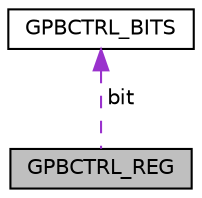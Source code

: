 digraph "GPBCTRL_REG"
{
  edge [fontname="Helvetica",fontsize="10",labelfontname="Helvetica",labelfontsize="10"];
  node [fontname="Helvetica",fontsize="10",shape=record];
  Node1 [label="GPBCTRL_REG",height=0.2,width=0.4,color="black", fillcolor="grey75", style="filled", fontcolor="black"];
  Node2 -> Node1 [dir="back",color="darkorchid3",fontsize="10",style="dashed",label=" bit" ,fontname="Helvetica"];
  Node2 [label="GPBCTRL_BITS",height=0.2,width=0.4,color="black", fillcolor="white", style="filled",URL="$struct_g_p_b_c_t_r_l___b_i_t_s.html"];
}
